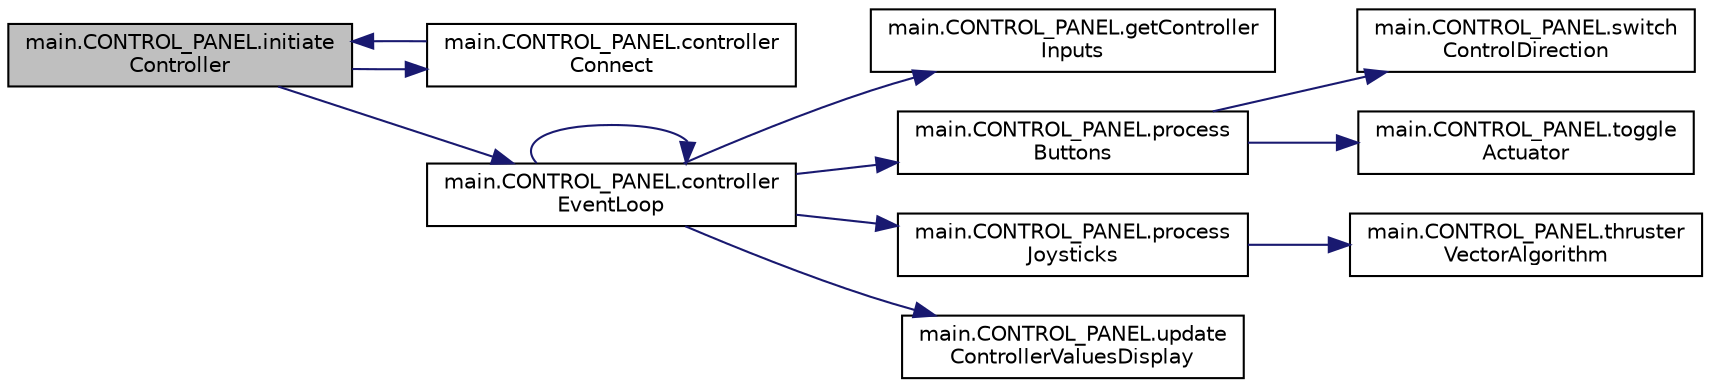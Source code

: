 digraph "main.CONTROL_PANEL.initiateController"
{
 // LATEX_PDF_SIZE
  edge [fontname="Helvetica",fontsize="10",labelfontname="Helvetica",labelfontsize="10"];
  node [fontname="Helvetica",fontsize="10",shape=record];
  rankdir="LR";
  Node1 [label="main.CONTROL_PANEL.initiate\lController",height=0.2,width=0.4,color="black", fillcolor="grey75", style="filled", fontcolor="black",tooltip=" "];
  Node1 -> Node2 [color="midnightblue",fontsize="10",style="solid",fontname="Helvetica"];
  Node2 [label="main.CONTROL_PANEL.controller\lConnect",height=0.2,width=0.4,color="black", fillcolor="white", style="filled",URL="$classmain_1_1_c_o_n_t_r_o_l___p_a_n_e_l.html#abd8e4b4f825d4c2dfa049937b2c6c814",tooltip=" "];
  Node2 -> Node1 [color="midnightblue",fontsize="10",style="solid",fontname="Helvetica"];
  Node1 -> Node3 [color="midnightblue",fontsize="10",style="solid",fontname="Helvetica"];
  Node3 [label="main.CONTROL_PANEL.controller\lEventLoop",height=0.2,width=0.4,color="black", fillcolor="white", style="filled",URL="$classmain_1_1_c_o_n_t_r_o_l___p_a_n_e_l.html#a6a518975ed69b52538f463485b2b322b",tooltip=" "];
  Node3 -> Node3 [color="midnightblue",fontsize="10",style="solid",fontname="Helvetica"];
  Node3 -> Node4 [color="midnightblue",fontsize="10",style="solid",fontname="Helvetica"];
  Node4 [label="main.CONTROL_PANEL.getController\lInputs",height=0.2,width=0.4,color="black", fillcolor="white", style="filled",URL="$classmain_1_1_c_o_n_t_r_o_l___p_a_n_e_l.html#a58c968711eb56c1c1de57ee58210de94",tooltip=" "];
  Node3 -> Node5 [color="midnightblue",fontsize="10",style="solid",fontname="Helvetica"];
  Node5 [label="main.CONTROL_PANEL.process\lButtons",height=0.2,width=0.4,color="black", fillcolor="white", style="filled",URL="$classmain_1_1_c_o_n_t_r_o_l___p_a_n_e_l.html#ac543ebfd92abbbbcf50a27f25e48ef77",tooltip=" "];
  Node5 -> Node6 [color="midnightblue",fontsize="10",style="solid",fontname="Helvetica"];
  Node6 [label="main.CONTROL_PANEL.switch\lControlDirection",height=0.2,width=0.4,color="black", fillcolor="white", style="filled",URL="$classmain_1_1_c_o_n_t_r_o_l___p_a_n_e_l.html#a913dbccde53830bd855254a3d3b2339e",tooltip=" "];
  Node5 -> Node7 [color="midnightblue",fontsize="10",style="solid",fontname="Helvetica"];
  Node7 [label="main.CONTROL_PANEL.toggle\lActuator",height=0.2,width=0.4,color="black", fillcolor="white", style="filled",URL="$classmain_1_1_c_o_n_t_r_o_l___p_a_n_e_l.html#aa0f6871aeb0d42e79a52dd9b1378c8ac",tooltip=" "];
  Node3 -> Node8 [color="midnightblue",fontsize="10",style="solid",fontname="Helvetica"];
  Node8 [label="main.CONTROL_PANEL.process\lJoysticks",height=0.2,width=0.4,color="black", fillcolor="white", style="filled",URL="$classmain_1_1_c_o_n_t_r_o_l___p_a_n_e_l.html#aeb2e3f837c68ab700e88ba437dfa69ee",tooltip=" "];
  Node8 -> Node9 [color="midnightblue",fontsize="10",style="solid",fontname="Helvetica"];
  Node9 [label="main.CONTROL_PANEL.thruster\lVectorAlgorithm",height=0.2,width=0.4,color="black", fillcolor="white", style="filled",URL="$classmain_1_1_c_o_n_t_r_o_l___p_a_n_e_l.html#a011dd14f8db54987af4d025afbfdcdbc",tooltip=" "];
  Node3 -> Node10 [color="midnightblue",fontsize="10",style="solid",fontname="Helvetica"];
  Node10 [label="main.CONTROL_PANEL.update\lControllerValuesDisplay",height=0.2,width=0.4,color="black", fillcolor="white", style="filled",URL="$classmain_1_1_c_o_n_t_r_o_l___p_a_n_e_l.html#ae33ba42e85954cb8f8b8cd12b41e5543",tooltip=" "];
}

